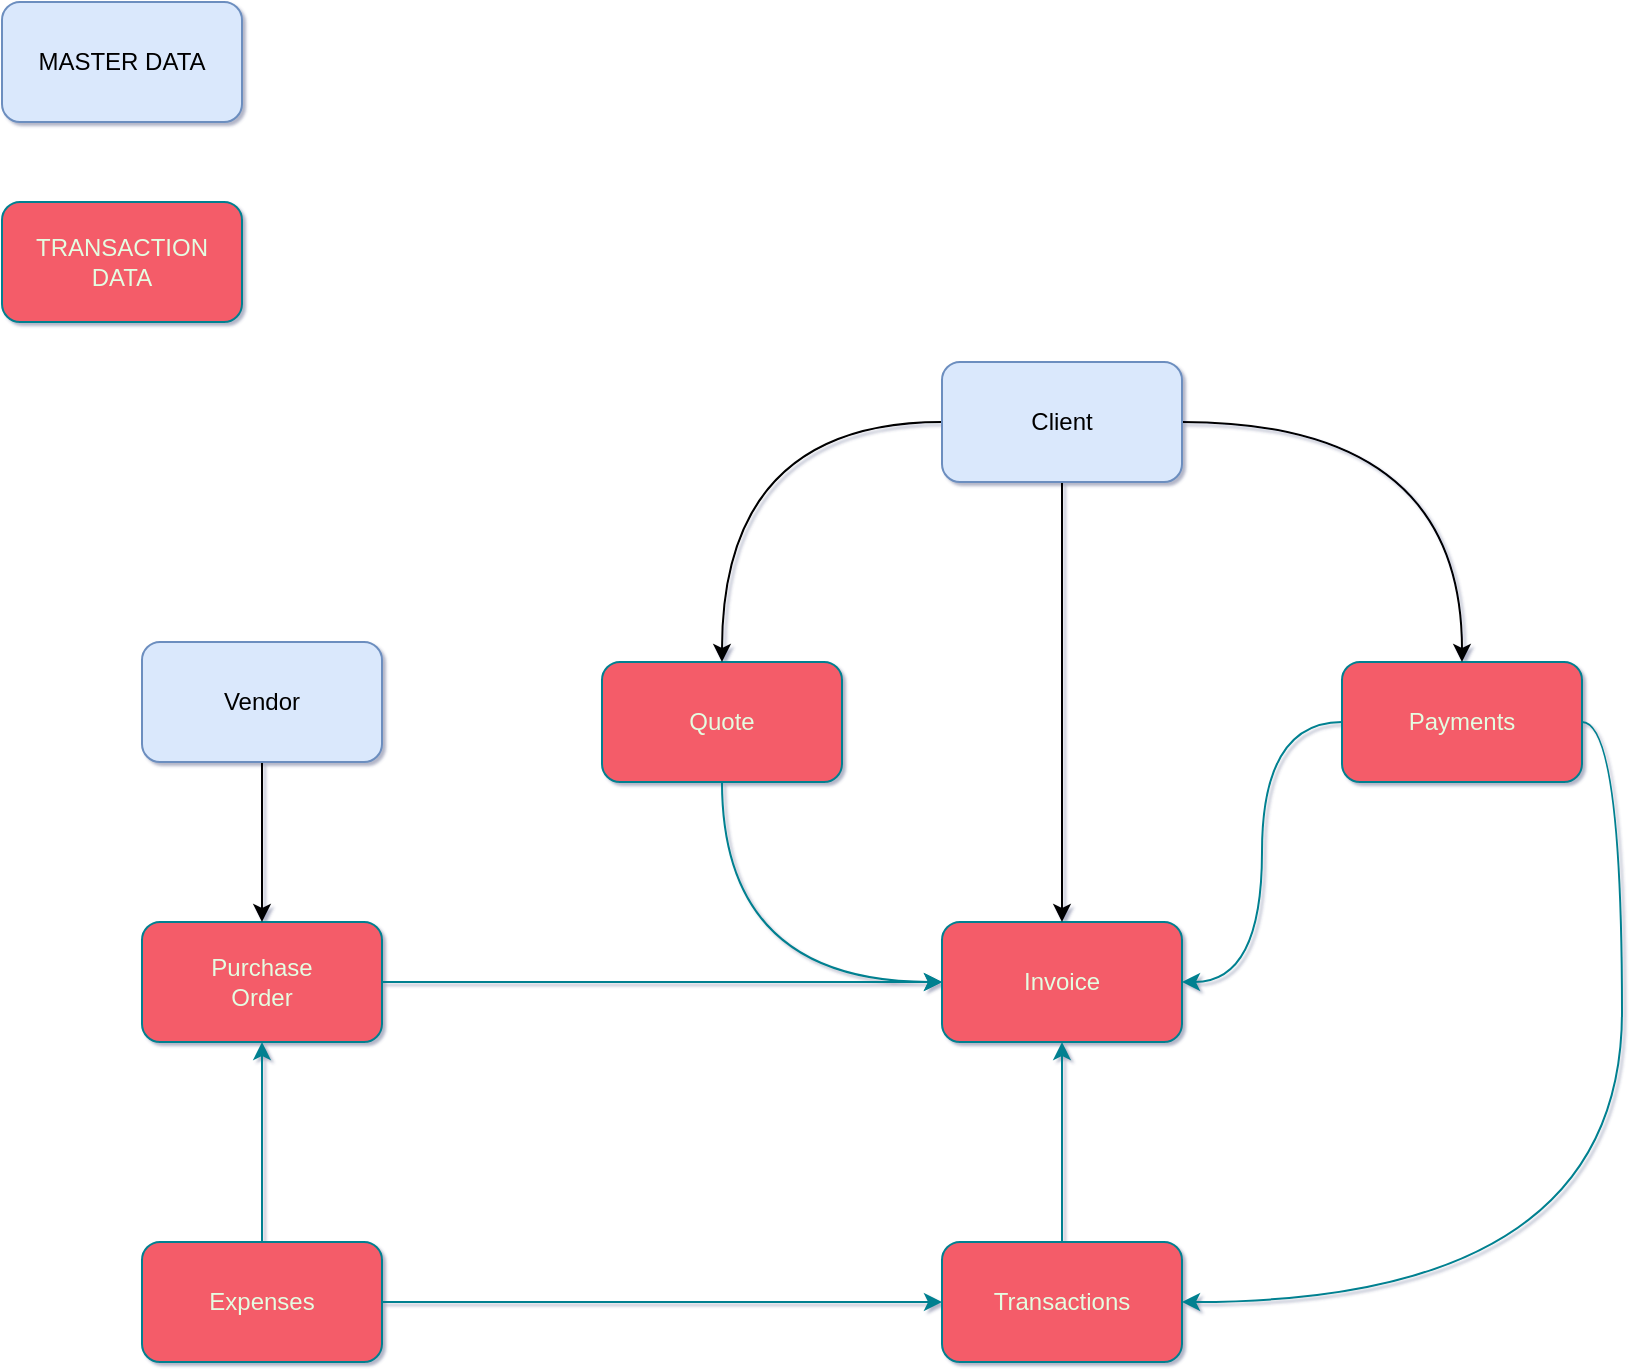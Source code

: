 <mxfile>
    <diagram id="Ok7kGGpvdR7h_Aw59v5X" name="Entites">
        <mxGraphModel dx="505" dy="588" grid="1" gridSize="10" guides="1" tooltips="1" connect="1" arrows="1" fold="1" page="1" pageScale="1" pageWidth="850" pageHeight="1100" background="none" math="0" shadow="1">
            <root>
                <mxCell id="0"/>
                <mxCell id="1" parent="0"/>
                <mxCell id="VOJj_N09a0Q-SbtsHeA_-7" style="edgeStyle=orthogonalEdgeStyle;rounded=0;orthogonalLoop=1;jettySize=auto;html=1;labelBackgroundColor=#114B5F;strokeColor=#028090;fontColor=#E4FDE1;" parent="1" source="JN0eY9E8IN3rPQnZNf4c-1" target="VOJj_N09a0Q-SbtsHeA_-1" edge="1">
                    <mxGeometry relative="1" as="geometry"/>
                </mxCell>
                <mxCell id="JN0eY9E8IN3rPQnZNf4c-1" value="Purchase&lt;br&gt;Order" style="rounded=1;whiteSpace=wrap;html=1;fillColor=#F45B69;strokeColor=#028090;fontColor=#E4FDE1;" parent="1" vertex="1">
                    <mxGeometry x="90" y="470" width="120" height="60" as="geometry"/>
                </mxCell>
                <mxCell id="VOJj_N09a0Q-SbtsHeA_-1" value="Invoice" style="rounded=1;whiteSpace=wrap;html=1;fillColor=#F45B69;strokeColor=#028090;fontColor=#E4FDE1;" parent="1" vertex="1">
                    <mxGeometry x="490" y="470" width="120" height="60" as="geometry"/>
                </mxCell>
                <mxCell id="VOJj_N09a0Q-SbtsHeA_-13" style="edgeStyle=orthogonalEdgeStyle;curved=1;rounded=1;sketch=0;orthogonalLoop=1;jettySize=auto;html=1;entryX=0;entryY=0.5;entryDx=0;entryDy=0;fontColor=#E4FDE1;strokeColor=#028090;fillColor=#F45B69;exitX=0.5;exitY=1;exitDx=0;exitDy=0;" parent="1" source="VOJj_N09a0Q-SbtsHeA_-2" target="VOJj_N09a0Q-SbtsHeA_-1" edge="1">
                    <mxGeometry relative="1" as="geometry"/>
                </mxCell>
                <mxCell id="VOJj_N09a0Q-SbtsHeA_-2" value="Quote" style="rounded=1;whiteSpace=wrap;html=1;fillColor=#F45B69;strokeColor=#028090;fontColor=#E4FDE1;" parent="1" vertex="1">
                    <mxGeometry x="320" y="340" width="120" height="60" as="geometry"/>
                </mxCell>
                <mxCell id="VOJj_N09a0Q-SbtsHeA_-6" style="edgeStyle=orthogonalEdgeStyle;rounded=0;orthogonalLoop=1;jettySize=auto;html=1;entryX=1;entryY=0.5;entryDx=0;entryDy=0;labelBackgroundColor=#114B5F;strokeColor=#028090;fontColor=#E4FDE1;curved=1;" parent="1" source="VOJj_N09a0Q-SbtsHeA_-3" target="VOJj_N09a0Q-SbtsHeA_-1" edge="1">
                    <mxGeometry relative="1" as="geometry"/>
                </mxCell>
                <mxCell id="VOJj_N09a0Q-SbtsHeA_-11" style="edgeStyle=orthogonalEdgeStyle;curved=1;rounded=1;sketch=0;orthogonalLoop=1;jettySize=auto;html=1;exitX=1;exitY=0.5;exitDx=0;exitDy=0;entryX=1;entryY=0.5;entryDx=0;entryDy=0;fontColor=#E4FDE1;strokeColor=#028090;fillColor=#F45B69;" parent="1" source="VOJj_N09a0Q-SbtsHeA_-3" target="VOJj_N09a0Q-SbtsHeA_-4" edge="1">
                    <mxGeometry relative="1" as="geometry"/>
                </mxCell>
                <mxCell id="VOJj_N09a0Q-SbtsHeA_-3" value="Payments" style="rounded=1;whiteSpace=wrap;html=1;fillColor=#F45B69;strokeColor=#028090;fontColor=#E4FDE1;" parent="1" vertex="1">
                    <mxGeometry x="690" y="340" width="120" height="60" as="geometry"/>
                </mxCell>
                <mxCell id="VOJj_N09a0Q-SbtsHeA_-10" style="edgeStyle=orthogonalEdgeStyle;rounded=0;orthogonalLoop=1;jettySize=auto;html=1;entryX=0.5;entryY=1;entryDx=0;entryDy=0;labelBackgroundColor=#114B5F;strokeColor=#028090;fontColor=#E4FDE1;" parent="1" source="VOJj_N09a0Q-SbtsHeA_-4" target="VOJj_N09a0Q-SbtsHeA_-1" edge="1">
                    <mxGeometry relative="1" as="geometry"/>
                </mxCell>
                <mxCell id="VOJj_N09a0Q-SbtsHeA_-4" value="Transactions" style="rounded=1;whiteSpace=wrap;html=1;fillColor=#F45B69;strokeColor=#028090;fontColor=#E4FDE1;" parent="1" vertex="1">
                    <mxGeometry x="490" y="630" width="120" height="60" as="geometry"/>
                </mxCell>
                <mxCell id="VOJj_N09a0Q-SbtsHeA_-9" style="edgeStyle=orthogonalEdgeStyle;rounded=0;orthogonalLoop=1;jettySize=auto;html=1;entryX=0.5;entryY=1;entryDx=0;entryDy=0;labelBackgroundColor=#114B5F;strokeColor=#028090;fontColor=#E4FDE1;" parent="1" source="VOJj_N09a0Q-SbtsHeA_-5" target="JN0eY9E8IN3rPQnZNf4c-1" edge="1">
                    <mxGeometry relative="1" as="geometry"/>
                </mxCell>
                <mxCell id="VOJj_N09a0Q-SbtsHeA_-12" style="edgeStyle=orthogonalEdgeStyle;curved=0;rounded=1;sketch=0;orthogonalLoop=1;jettySize=auto;html=1;entryX=0;entryY=0.5;entryDx=0;entryDy=0;fontColor=#E4FDE1;strokeColor=#028090;fillColor=#F45B69;" parent="1" source="VOJj_N09a0Q-SbtsHeA_-5" target="VOJj_N09a0Q-SbtsHeA_-4" edge="1">
                    <mxGeometry relative="1" as="geometry"/>
                </mxCell>
                <mxCell id="VOJj_N09a0Q-SbtsHeA_-5" value="Expenses" style="rounded=1;whiteSpace=wrap;html=1;fillColor=#F45B69;strokeColor=#028090;fontColor=#E4FDE1;" parent="1" vertex="1">
                    <mxGeometry x="90" y="630" width="120" height="60" as="geometry"/>
                </mxCell>
                <mxCell id="gz_wE2za8BHtSpYVO02--2" style="edgeStyle=orthogonalEdgeStyle;rounded=0;orthogonalLoop=1;jettySize=auto;html=1;" parent="1" source="gz_wE2za8BHtSpYVO02--1" target="JN0eY9E8IN3rPQnZNf4c-1" edge="1">
                    <mxGeometry relative="1" as="geometry"/>
                </mxCell>
                <mxCell id="gz_wE2za8BHtSpYVO02--1" value="Vendor" style="rounded=1;whiteSpace=wrap;html=1;fillColor=#dae8fc;strokeColor=#6c8ebf;" parent="1" vertex="1">
                    <mxGeometry x="90" y="330" width="120" height="60" as="geometry"/>
                </mxCell>
                <mxCell id="gz_wE2za8BHtSpYVO02--4" style="edgeStyle=orthogonalEdgeStyle;rounded=0;orthogonalLoop=1;jettySize=auto;html=1;entryX=0.5;entryY=0;entryDx=0;entryDy=0;curved=1;" parent="1" source="gz_wE2za8BHtSpYVO02--3" target="VOJj_N09a0Q-SbtsHeA_-2" edge="1">
                    <mxGeometry relative="1" as="geometry"/>
                </mxCell>
                <mxCell id="gz_wE2za8BHtSpYVO02--5" style="edgeStyle=orthogonalEdgeStyle;rounded=0;orthogonalLoop=1;jettySize=auto;html=1;" parent="1" source="gz_wE2za8BHtSpYVO02--3" target="VOJj_N09a0Q-SbtsHeA_-1" edge="1">
                    <mxGeometry relative="1" as="geometry"/>
                </mxCell>
                <mxCell id="gz_wE2za8BHtSpYVO02--6" style="edgeStyle=orthogonalEdgeStyle;rounded=0;orthogonalLoop=1;jettySize=auto;html=1;entryX=0.5;entryY=0;entryDx=0;entryDy=0;curved=1;" parent="1" source="gz_wE2za8BHtSpYVO02--3" target="VOJj_N09a0Q-SbtsHeA_-3" edge="1">
                    <mxGeometry relative="1" as="geometry"/>
                </mxCell>
                <mxCell id="gz_wE2za8BHtSpYVO02--3" value="Client" style="rounded=1;whiteSpace=wrap;html=1;fillColor=#dae8fc;strokeColor=#6c8ebf;" parent="1" vertex="1">
                    <mxGeometry x="490" y="190" width="120" height="60" as="geometry"/>
                </mxCell>
                <mxCell id="gz_wE2za8BHtSpYVO02--7" value="MASTER DATA" style="rounded=1;whiteSpace=wrap;html=1;fillColor=#dae8fc;strokeColor=#6c8ebf;" parent="1" vertex="1">
                    <mxGeometry x="20" y="10" width="120" height="60" as="geometry"/>
                </mxCell>
                <mxCell id="gz_wE2za8BHtSpYVO02--8" value="TRANSACTION DATA" style="rounded=1;whiteSpace=wrap;html=1;fillColor=#F45B69;strokeColor=#028090;fontColor=#E4FDE1;" parent="1" vertex="1">
                    <mxGeometry x="20" y="110" width="120" height="60" as="geometry"/>
                </mxCell>
            </root>
        </mxGraphModel>
    </diagram>
</mxfile>